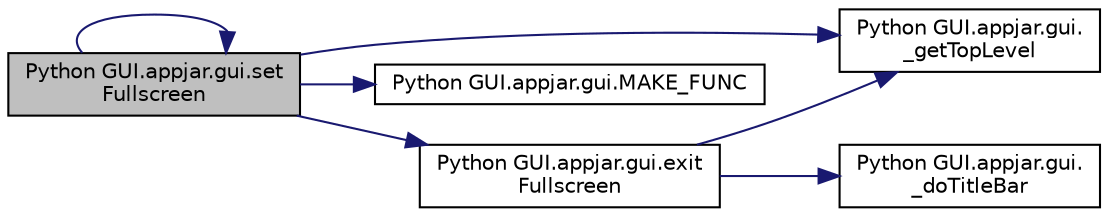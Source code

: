 digraph "Python GUI.appjar.gui.setFullscreen"
{
  edge [fontname="Helvetica",fontsize="10",labelfontname="Helvetica",labelfontsize="10"];
  node [fontname="Helvetica",fontsize="10",shape=record];
  rankdir="LR";
  Node1834 [label="Python GUI.appjar.gui.set\lFullscreen",height=0.2,width=0.4,color="black", fillcolor="grey75", style="filled", fontcolor="black"];
  Node1834 -> Node1835 [color="midnightblue",fontsize="10",style="solid",fontname="Helvetica"];
  Node1835 [label="Python GUI.appjar.gui.\l_getTopLevel",height=0.2,width=0.4,color="black", fillcolor="white", style="filled",URL="$class_python_01_g_u_i_1_1appjar_1_1gui.html#a931a365190d4c36c4de0d6e37d54bb8d"];
  Node1834 -> Node1836 [color="midnightblue",fontsize="10",style="solid",fontname="Helvetica"];
  Node1836 [label="Python GUI.appjar.gui.MAKE_FUNC",height=0.2,width=0.4,color="black", fillcolor="white", style="filled",URL="$class_python_01_g_u_i_1_1appjar_1_1gui.html#a1d2c0d0a475441a8f9208204ef3227a6",tooltip="FUNCTION for managing commands. "];
  Node1834 -> Node1837 [color="midnightblue",fontsize="10",style="solid",fontname="Helvetica"];
  Node1837 [label="Python GUI.appjar.gui.exit\lFullscreen",height=0.2,width=0.4,color="black", fillcolor="white", style="filled",URL="$class_python_01_g_u_i_1_1appjar_1_1gui.html#a86eac6e52f61172ae977d450c4048733"];
  Node1837 -> Node1835 [color="midnightblue",fontsize="10",style="solid",fontname="Helvetica"];
  Node1837 -> Node1838 [color="midnightblue",fontsize="10",style="solid",fontname="Helvetica"];
  Node1838 [label="Python GUI.appjar.gui.\l_doTitleBar",height=0.2,width=0.4,color="black", fillcolor="white", style="filled",URL="$class_python_01_g_u_i_1_1appjar_1_1gui.html#aeb54c22e1ddb1a8e831d3131d6709d11"];
  Node1834 -> Node1834 [color="midnightblue",fontsize="10",style="solid",fontname="Helvetica"];
}
